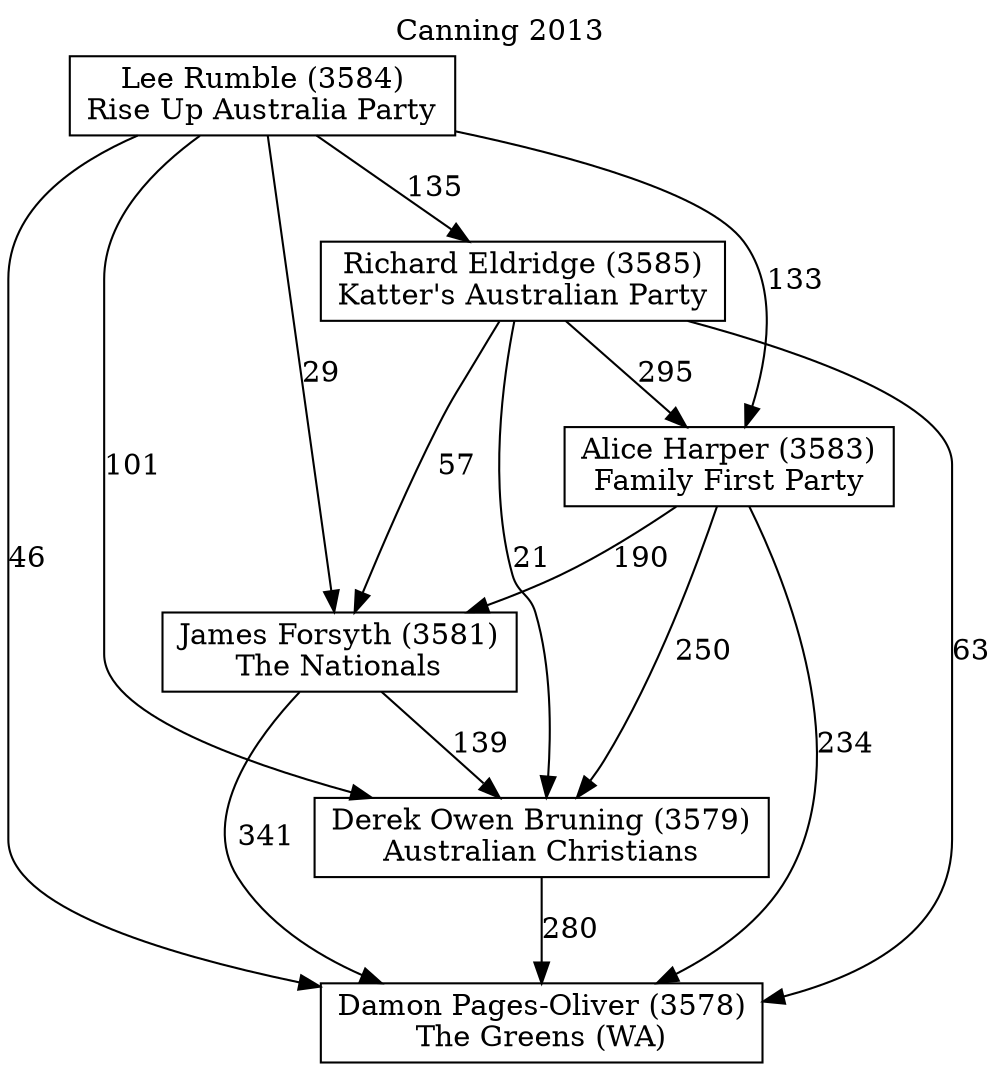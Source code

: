 // House preference flow
digraph "Damon Pages-Oliver (3578)_Canning_2013" {
	graph [label="Canning 2013" labelloc=t]
	node [shape=box]
	"Damon Pages-Oliver (3578)" [label="Damon Pages-Oliver (3578)
The Greens (WA)"]
	"Derek Owen Bruning (3579)" [label="Derek Owen Bruning (3579)
Australian Christians"]
	"James Forsyth (3581)" [label="James Forsyth (3581)
The Nationals"]
	"Alice Harper (3583)" [label="Alice Harper (3583)
Family First Party"]
	"Richard Eldridge (3585)" [label="Richard Eldridge (3585)
Katter's Australian Party"]
	"Lee Rumble (3584)" [label="Lee Rumble (3584)
Rise Up Australia Party"]
	"Damon Pages-Oliver (3578)" [label="Damon Pages-Oliver (3578)
The Greens (WA)"]
	"James Forsyth (3581)" [label="James Forsyth (3581)
The Nationals"]
	"Alice Harper (3583)" [label="Alice Harper (3583)
Family First Party"]
	"Richard Eldridge (3585)" [label="Richard Eldridge (3585)
Katter's Australian Party"]
	"Lee Rumble (3584)" [label="Lee Rumble (3584)
Rise Up Australia Party"]
	"Damon Pages-Oliver (3578)" [label="Damon Pages-Oliver (3578)
The Greens (WA)"]
	"Alice Harper (3583)" [label="Alice Harper (3583)
Family First Party"]
	"Richard Eldridge (3585)" [label="Richard Eldridge (3585)
Katter's Australian Party"]
	"Lee Rumble (3584)" [label="Lee Rumble (3584)
Rise Up Australia Party"]
	"Damon Pages-Oliver (3578)" [label="Damon Pages-Oliver (3578)
The Greens (WA)"]
	"Richard Eldridge (3585)" [label="Richard Eldridge (3585)
Katter's Australian Party"]
	"Lee Rumble (3584)" [label="Lee Rumble (3584)
Rise Up Australia Party"]
	"Damon Pages-Oliver (3578)" [label="Damon Pages-Oliver (3578)
The Greens (WA)"]
	"Lee Rumble (3584)" [label="Lee Rumble (3584)
Rise Up Australia Party"]
	"Lee Rumble (3584)" [label="Lee Rumble (3584)
Rise Up Australia Party"]
	"Richard Eldridge (3585)" [label="Richard Eldridge (3585)
Katter's Australian Party"]
	"Lee Rumble (3584)" [label="Lee Rumble (3584)
Rise Up Australia Party"]
	"Lee Rumble (3584)" [label="Lee Rumble (3584)
Rise Up Australia Party"]
	"Alice Harper (3583)" [label="Alice Harper (3583)
Family First Party"]
	"Richard Eldridge (3585)" [label="Richard Eldridge (3585)
Katter's Australian Party"]
	"Lee Rumble (3584)" [label="Lee Rumble (3584)
Rise Up Australia Party"]
	"Alice Harper (3583)" [label="Alice Harper (3583)
Family First Party"]
	"Lee Rumble (3584)" [label="Lee Rumble (3584)
Rise Up Australia Party"]
	"Lee Rumble (3584)" [label="Lee Rumble (3584)
Rise Up Australia Party"]
	"Richard Eldridge (3585)" [label="Richard Eldridge (3585)
Katter's Australian Party"]
	"Lee Rumble (3584)" [label="Lee Rumble (3584)
Rise Up Australia Party"]
	"Lee Rumble (3584)" [label="Lee Rumble (3584)
Rise Up Australia Party"]
	"James Forsyth (3581)" [label="James Forsyth (3581)
The Nationals"]
	"Alice Harper (3583)" [label="Alice Harper (3583)
Family First Party"]
	"Richard Eldridge (3585)" [label="Richard Eldridge (3585)
Katter's Australian Party"]
	"Lee Rumble (3584)" [label="Lee Rumble (3584)
Rise Up Australia Party"]
	"James Forsyth (3581)" [label="James Forsyth (3581)
The Nationals"]
	"Richard Eldridge (3585)" [label="Richard Eldridge (3585)
Katter's Australian Party"]
	"Lee Rumble (3584)" [label="Lee Rumble (3584)
Rise Up Australia Party"]
	"James Forsyth (3581)" [label="James Forsyth (3581)
The Nationals"]
	"Lee Rumble (3584)" [label="Lee Rumble (3584)
Rise Up Australia Party"]
	"Lee Rumble (3584)" [label="Lee Rumble (3584)
Rise Up Australia Party"]
	"Richard Eldridge (3585)" [label="Richard Eldridge (3585)
Katter's Australian Party"]
	"Lee Rumble (3584)" [label="Lee Rumble (3584)
Rise Up Australia Party"]
	"Lee Rumble (3584)" [label="Lee Rumble (3584)
Rise Up Australia Party"]
	"Alice Harper (3583)" [label="Alice Harper (3583)
Family First Party"]
	"Richard Eldridge (3585)" [label="Richard Eldridge (3585)
Katter's Australian Party"]
	"Lee Rumble (3584)" [label="Lee Rumble (3584)
Rise Up Australia Party"]
	"Alice Harper (3583)" [label="Alice Harper (3583)
Family First Party"]
	"Lee Rumble (3584)" [label="Lee Rumble (3584)
Rise Up Australia Party"]
	"Lee Rumble (3584)" [label="Lee Rumble (3584)
Rise Up Australia Party"]
	"Richard Eldridge (3585)" [label="Richard Eldridge (3585)
Katter's Australian Party"]
	"Lee Rumble (3584)" [label="Lee Rumble (3584)
Rise Up Australia Party"]
	"Lee Rumble (3584)" [label="Lee Rumble (3584)
Rise Up Australia Party"]
	"Derek Owen Bruning (3579)" [label="Derek Owen Bruning (3579)
Australian Christians"]
	"James Forsyth (3581)" [label="James Forsyth (3581)
The Nationals"]
	"Alice Harper (3583)" [label="Alice Harper (3583)
Family First Party"]
	"Richard Eldridge (3585)" [label="Richard Eldridge (3585)
Katter's Australian Party"]
	"Lee Rumble (3584)" [label="Lee Rumble (3584)
Rise Up Australia Party"]
	"Derek Owen Bruning (3579)" [label="Derek Owen Bruning (3579)
Australian Christians"]
	"Alice Harper (3583)" [label="Alice Harper (3583)
Family First Party"]
	"Richard Eldridge (3585)" [label="Richard Eldridge (3585)
Katter's Australian Party"]
	"Lee Rumble (3584)" [label="Lee Rumble (3584)
Rise Up Australia Party"]
	"Derek Owen Bruning (3579)" [label="Derek Owen Bruning (3579)
Australian Christians"]
	"Richard Eldridge (3585)" [label="Richard Eldridge (3585)
Katter's Australian Party"]
	"Lee Rumble (3584)" [label="Lee Rumble (3584)
Rise Up Australia Party"]
	"Derek Owen Bruning (3579)" [label="Derek Owen Bruning (3579)
Australian Christians"]
	"Lee Rumble (3584)" [label="Lee Rumble (3584)
Rise Up Australia Party"]
	"Lee Rumble (3584)" [label="Lee Rumble (3584)
Rise Up Australia Party"]
	"Richard Eldridge (3585)" [label="Richard Eldridge (3585)
Katter's Australian Party"]
	"Lee Rumble (3584)" [label="Lee Rumble (3584)
Rise Up Australia Party"]
	"Lee Rumble (3584)" [label="Lee Rumble (3584)
Rise Up Australia Party"]
	"Alice Harper (3583)" [label="Alice Harper (3583)
Family First Party"]
	"Richard Eldridge (3585)" [label="Richard Eldridge (3585)
Katter's Australian Party"]
	"Lee Rumble (3584)" [label="Lee Rumble (3584)
Rise Up Australia Party"]
	"Alice Harper (3583)" [label="Alice Harper (3583)
Family First Party"]
	"Lee Rumble (3584)" [label="Lee Rumble (3584)
Rise Up Australia Party"]
	"Lee Rumble (3584)" [label="Lee Rumble (3584)
Rise Up Australia Party"]
	"Richard Eldridge (3585)" [label="Richard Eldridge (3585)
Katter's Australian Party"]
	"Lee Rumble (3584)" [label="Lee Rumble (3584)
Rise Up Australia Party"]
	"Lee Rumble (3584)" [label="Lee Rumble (3584)
Rise Up Australia Party"]
	"James Forsyth (3581)" [label="James Forsyth (3581)
The Nationals"]
	"Alice Harper (3583)" [label="Alice Harper (3583)
Family First Party"]
	"Richard Eldridge (3585)" [label="Richard Eldridge (3585)
Katter's Australian Party"]
	"Lee Rumble (3584)" [label="Lee Rumble (3584)
Rise Up Australia Party"]
	"James Forsyth (3581)" [label="James Forsyth (3581)
The Nationals"]
	"Richard Eldridge (3585)" [label="Richard Eldridge (3585)
Katter's Australian Party"]
	"Lee Rumble (3584)" [label="Lee Rumble (3584)
Rise Up Australia Party"]
	"James Forsyth (3581)" [label="James Forsyth (3581)
The Nationals"]
	"Lee Rumble (3584)" [label="Lee Rumble (3584)
Rise Up Australia Party"]
	"Lee Rumble (3584)" [label="Lee Rumble (3584)
Rise Up Australia Party"]
	"Richard Eldridge (3585)" [label="Richard Eldridge (3585)
Katter's Australian Party"]
	"Lee Rumble (3584)" [label="Lee Rumble (3584)
Rise Up Australia Party"]
	"Lee Rumble (3584)" [label="Lee Rumble (3584)
Rise Up Australia Party"]
	"Alice Harper (3583)" [label="Alice Harper (3583)
Family First Party"]
	"Richard Eldridge (3585)" [label="Richard Eldridge (3585)
Katter's Australian Party"]
	"Lee Rumble (3584)" [label="Lee Rumble (3584)
Rise Up Australia Party"]
	"Alice Harper (3583)" [label="Alice Harper (3583)
Family First Party"]
	"Lee Rumble (3584)" [label="Lee Rumble (3584)
Rise Up Australia Party"]
	"Lee Rumble (3584)" [label="Lee Rumble (3584)
Rise Up Australia Party"]
	"Richard Eldridge (3585)" [label="Richard Eldridge (3585)
Katter's Australian Party"]
	"Lee Rumble (3584)" [label="Lee Rumble (3584)
Rise Up Australia Party"]
	"Lee Rumble (3584)" [label="Lee Rumble (3584)
Rise Up Australia Party"]
	"Derek Owen Bruning (3579)" -> "Damon Pages-Oliver (3578)" [label=280]
	"James Forsyth (3581)" -> "Derek Owen Bruning (3579)" [label=139]
	"Alice Harper (3583)" -> "James Forsyth (3581)" [label=190]
	"Richard Eldridge (3585)" -> "Alice Harper (3583)" [label=295]
	"Lee Rumble (3584)" -> "Richard Eldridge (3585)" [label=135]
	"James Forsyth (3581)" -> "Damon Pages-Oliver (3578)" [label=341]
	"Alice Harper (3583)" -> "Damon Pages-Oliver (3578)" [label=234]
	"Richard Eldridge (3585)" -> "Damon Pages-Oliver (3578)" [label=63]
	"Lee Rumble (3584)" -> "Damon Pages-Oliver (3578)" [label=46]
	"Lee Rumble (3584)" -> "Alice Harper (3583)" [label=133]
	"Richard Eldridge (3585)" -> "James Forsyth (3581)" [label=57]
	"Lee Rumble (3584)" -> "James Forsyth (3581)" [label=29]
	"Alice Harper (3583)" -> "Derek Owen Bruning (3579)" [label=250]
	"Richard Eldridge (3585)" -> "Derek Owen Bruning (3579)" [label=21]
	"Lee Rumble (3584)" -> "Derek Owen Bruning (3579)" [label=101]
}
